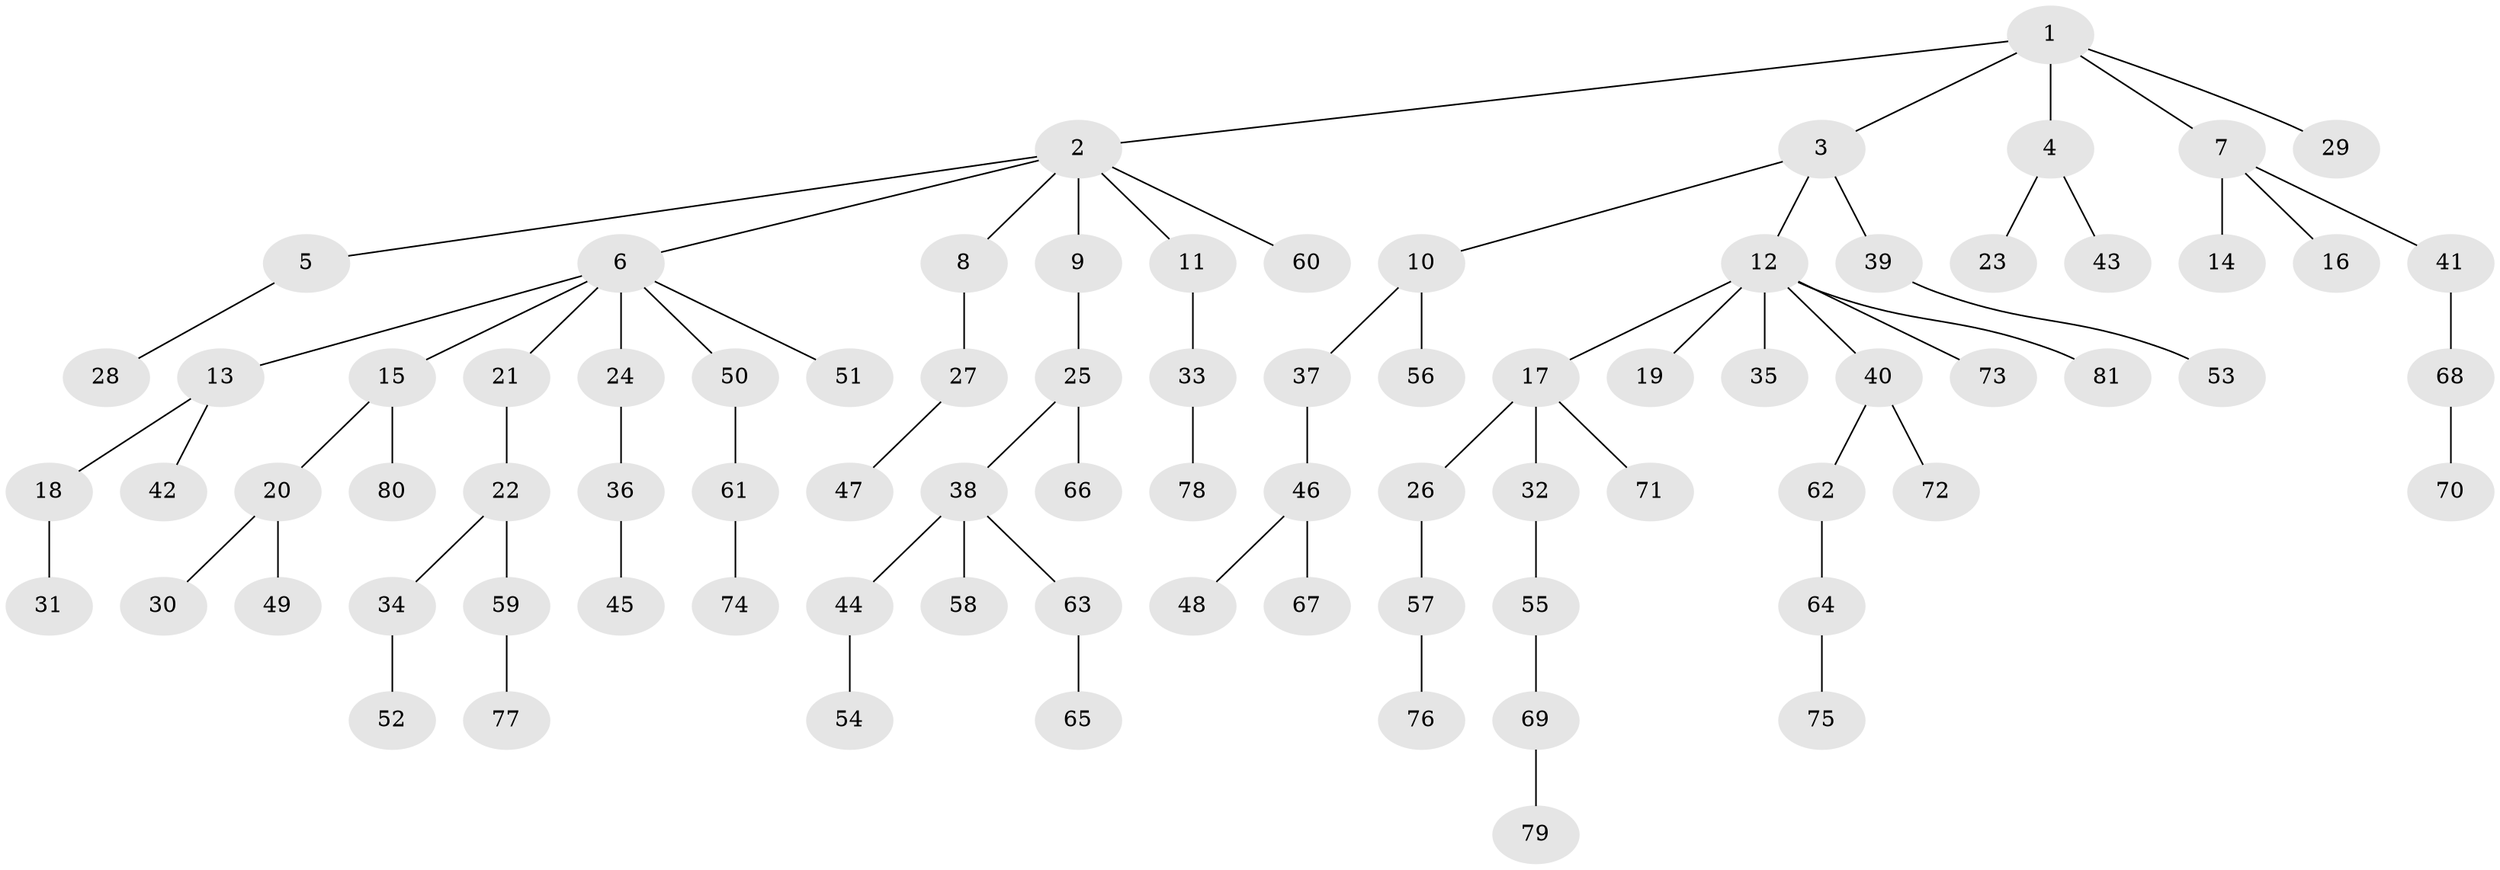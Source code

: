 // coarse degree distribution, {4: 0.05357142857142857, 6: 0.05357142857142857, 5: 0.017857142857142856, 2: 0.25, 3: 0.10714285714285714, 1: 0.5178571428571429}
// Generated by graph-tools (version 1.1) at 2025/52/02/27/25 19:52:13]
// undirected, 81 vertices, 80 edges
graph export_dot {
graph [start="1"]
  node [color=gray90,style=filled];
  1;
  2;
  3;
  4;
  5;
  6;
  7;
  8;
  9;
  10;
  11;
  12;
  13;
  14;
  15;
  16;
  17;
  18;
  19;
  20;
  21;
  22;
  23;
  24;
  25;
  26;
  27;
  28;
  29;
  30;
  31;
  32;
  33;
  34;
  35;
  36;
  37;
  38;
  39;
  40;
  41;
  42;
  43;
  44;
  45;
  46;
  47;
  48;
  49;
  50;
  51;
  52;
  53;
  54;
  55;
  56;
  57;
  58;
  59;
  60;
  61;
  62;
  63;
  64;
  65;
  66;
  67;
  68;
  69;
  70;
  71;
  72;
  73;
  74;
  75;
  76;
  77;
  78;
  79;
  80;
  81;
  1 -- 2;
  1 -- 3;
  1 -- 4;
  1 -- 7;
  1 -- 29;
  2 -- 5;
  2 -- 6;
  2 -- 8;
  2 -- 9;
  2 -- 11;
  2 -- 60;
  3 -- 10;
  3 -- 12;
  3 -- 39;
  4 -- 23;
  4 -- 43;
  5 -- 28;
  6 -- 13;
  6 -- 15;
  6 -- 21;
  6 -- 24;
  6 -- 50;
  6 -- 51;
  7 -- 14;
  7 -- 16;
  7 -- 41;
  8 -- 27;
  9 -- 25;
  10 -- 37;
  10 -- 56;
  11 -- 33;
  12 -- 17;
  12 -- 19;
  12 -- 35;
  12 -- 40;
  12 -- 73;
  12 -- 81;
  13 -- 18;
  13 -- 42;
  15 -- 20;
  15 -- 80;
  17 -- 26;
  17 -- 32;
  17 -- 71;
  18 -- 31;
  20 -- 30;
  20 -- 49;
  21 -- 22;
  22 -- 34;
  22 -- 59;
  24 -- 36;
  25 -- 38;
  25 -- 66;
  26 -- 57;
  27 -- 47;
  32 -- 55;
  33 -- 78;
  34 -- 52;
  36 -- 45;
  37 -- 46;
  38 -- 44;
  38 -- 58;
  38 -- 63;
  39 -- 53;
  40 -- 62;
  40 -- 72;
  41 -- 68;
  44 -- 54;
  46 -- 48;
  46 -- 67;
  50 -- 61;
  55 -- 69;
  57 -- 76;
  59 -- 77;
  61 -- 74;
  62 -- 64;
  63 -- 65;
  64 -- 75;
  68 -- 70;
  69 -- 79;
}
